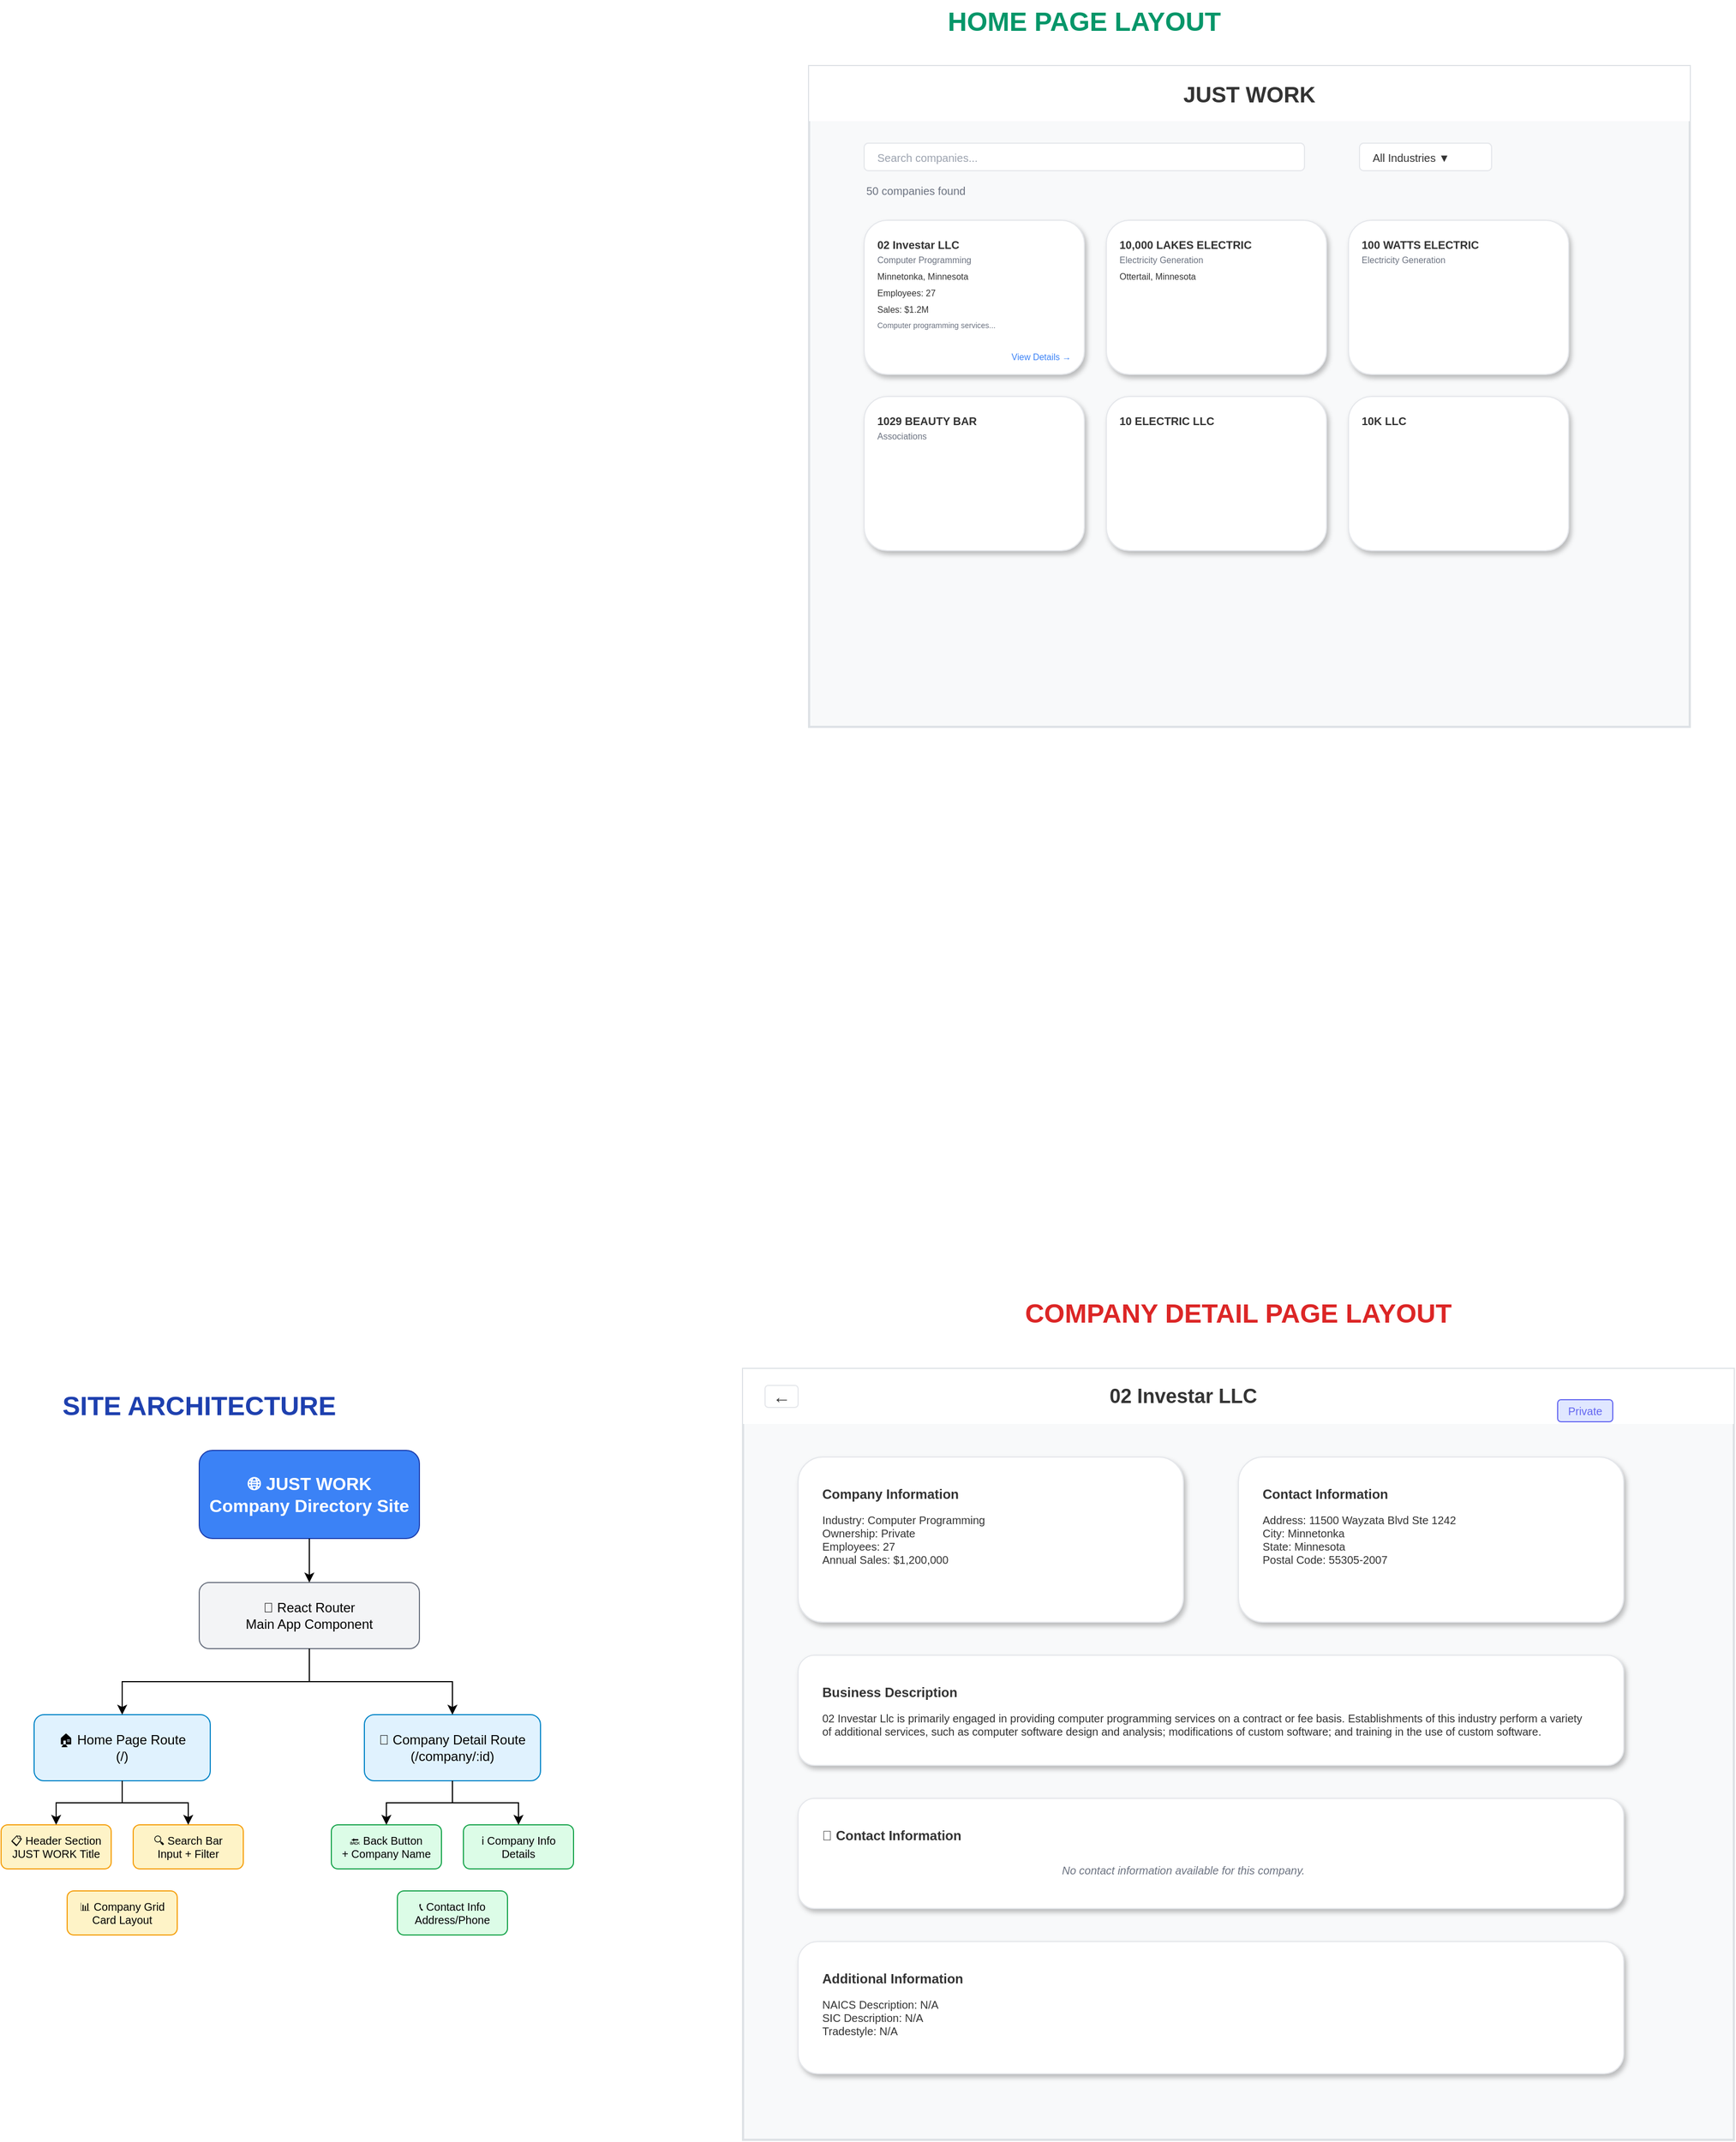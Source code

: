 <mxfile>
    <diagram name="JUST WORK Complete Site Visualization" id="complete-site">
        <mxGraphModel dx="3206" dy="2452" grid="0" gridSize="10" guides="0" tooltips="1" connect="1" arrows="1" fold="1" page="0" pageScale="1" pageWidth="3000" pageHeight="2000" math="0" shadow="0">
            <root>
                <mxCell id="0"/>
                <mxCell id="1" parent="0"/>
                <mxCell id="30" value="" style="group" vertex="1" connectable="0" parent="1">
                    <mxGeometry x="180" y="-423" width="880" height="835" as="geometry"/>
                </mxCell>
                <mxCell id="home-title" value="HOME PAGE LAYOUT" style="text;html=1;strokeColor=none;fillColor=none;align=center;verticalAlign=middle;whiteSpace=wrap;rounded=0;fontSize=24;fontStyle=1;fontColor=#059669;" parent="30" vertex="1">
                    <mxGeometry x="180" width="300" height="40" as="geometry"/>
                </mxCell>
                <mxCell id="home-browser-frame" value="" style="rounded=0;whiteSpace=wrap;html=1;fillColor=#f8f9fa;strokeColor=#dee2e6;strokeWidth=2;" parent="30" vertex="1">
                    <mxGeometry x="80" y="60" width="800" height="600" as="geometry"/>
                </mxCell>
                <mxCell id="home-main-header" value="JUST WORK" style="rounded=0;whiteSpace=wrap;html=1;fillColor=#ffffff;strokeColor=none;fontSize=20;fontStyle=1;fontColor=#333333;align=center;" parent="30" vertex="1">
                    <mxGeometry x="80" y="60" width="800" height="50" as="geometry"/>
                </mxCell>
                <mxCell id="home-search-input" value="Search companies..." style="rounded=1;whiteSpace=wrap;html=1;fillColor=#ffffff;strokeColor=#e5e7eb;fontSize=10;fontColor=#9ca3af;align=left;spacingLeft=10;" parent="30" vertex="1">
                    <mxGeometry x="130" y="130" width="400" height="25" as="geometry"/>
                </mxCell>
                <mxCell id="home-industry-dropdown" value="All Industries ▼" style="rounded=1;whiteSpace=wrap;html=1;fillColor=#ffffff;strokeColor=#e5e7eb;fontSize=10;fontColor=#333333;align=left;spacingLeft=10;" parent="30" vertex="1">
                    <mxGeometry x="580" y="130" width="120" height="25" as="geometry"/>
                </mxCell>
                <mxCell id="home-results-text" value="50 companies found" style="text;html=1;strokeColor=none;fillColor=none;align=left;verticalAlign=middle;whiteSpace=wrap;rounded=0;fontSize=10;fontColor=#6b7280;" parent="30" vertex="1">
                    <mxGeometry x="130" y="165" width="150" height="15" as="geometry"/>
                </mxCell>
                <mxCell id="home-card1" value="" style="rounded=1;whiteSpace=wrap;html=1;fillColor=#ffffff;strokeColor=#e5e7eb;shadow=1;" parent="30" vertex="1">
                    <mxGeometry x="130" y="200" width="200" height="140" as="geometry"/>
                </mxCell>
                <mxCell id="home-card1-title" value="02 Investar LLC" style="text;html=1;strokeColor=none;fillColor=none;align=left;verticalAlign=top;whiteSpace=wrap;rounded=0;fontSize=10;fontStyle=1;fontColor=#333333;" parent="30" vertex="1">
                    <mxGeometry x="140" y="210" width="180" height="15" as="geometry"/>
                </mxCell>
                <mxCell id="home-card1-industry" value="Computer Programming" style="text;html=1;strokeColor=none;fillColor=none;align=left;verticalAlign=top;whiteSpace=wrap;rounded=0;fontSize=8;fontColor=#6b7280;" parent="30" vertex="1">
                    <mxGeometry x="140" y="225" width="180" height="12" as="geometry"/>
                </mxCell>
                <mxCell id="home-card1-location" value="Minnetonka, Minnesota" style="text;html=1;strokeColor=none;fillColor=none;align=left;verticalAlign=top;whiteSpace=wrap;rounded=0;fontSize=8;fontColor=#333333;" parent="30" vertex="1">
                    <mxGeometry x="140" y="240" width="180" height="12" as="geometry"/>
                </mxCell>
                <mxCell id="home-card1-employees" value="Employees: 27" style="text;html=1;strokeColor=none;fillColor=none;align=left;verticalAlign=top;whiteSpace=wrap;rounded=0;fontSize=8;fontColor=#333333;" parent="30" vertex="1">
                    <mxGeometry x="140" y="255" width="180" height="12" as="geometry"/>
                </mxCell>
                <mxCell id="home-card1-sales" value="Sales: $1.2M" style="text;html=1;strokeColor=none;fillColor=none;align=left;verticalAlign=top;whiteSpace=wrap;rounded=0;fontSize=8;fontColor=#333333;" parent="30" vertex="1">
                    <mxGeometry x="140" y="270" width="180" height="12" as="geometry"/>
                </mxCell>
                <mxCell id="home-card1-desc" value="Computer programming services..." style="text;html=1;strokeColor=none;fillColor=none;align=left;verticalAlign=top;whiteSpace=wrap;rounded=0;fontSize=7;fontColor=#6b7280;" parent="30" vertex="1">
                    <mxGeometry x="140" y="285" width="180" height="30" as="geometry"/>
                </mxCell>
                <mxCell id="home-card1-link" value="View Details →" style="text;html=1;strokeColor=none;fillColor=none;align=right;verticalAlign=bottom;whiteSpace=wrap;rounded=0;fontSize=8;fontColor=#3b82f6;" parent="30" vertex="1">
                    <mxGeometry x="240" y="320" width="80" height="12" as="geometry"/>
                </mxCell>
                <mxCell id="home-card2" value="" style="rounded=1;whiteSpace=wrap;html=1;fillColor=#ffffff;strokeColor=#e5e7eb;shadow=1;" parent="30" vertex="1">
                    <mxGeometry x="350" y="200" width="200" height="140" as="geometry"/>
                </mxCell>
                <mxCell id="home-card2-title" value="10,000 LAKES ELECTRIC" style="text;html=1;strokeColor=none;fillColor=none;align=left;verticalAlign=top;whiteSpace=wrap;rounded=0;fontSize=10;fontStyle=1;fontColor=#333333;" parent="30" vertex="1">
                    <mxGeometry x="360" y="210" width="180" height="15" as="geometry"/>
                </mxCell>
                <mxCell id="home-card2-industry" value="Electricity Generation" style="text;html=1;strokeColor=none;fillColor=none;align=left;verticalAlign=top;whiteSpace=wrap;rounded=0;fontSize=8;fontColor=#6b7280;" parent="30" vertex="1">
                    <mxGeometry x="360" y="225" width="180" height="12" as="geometry"/>
                </mxCell>
                <mxCell id="home-card2-location" value="Ottertail, Minnesota" style="text;html=1;strokeColor=none;fillColor=none;align=left;verticalAlign=top;whiteSpace=wrap;rounded=0;fontSize=8;fontColor=#333333;" parent="30" vertex="1">
                    <mxGeometry x="360" y="240" width="180" height="12" as="geometry"/>
                </mxCell>
                <mxCell id="home-card3" value="" style="rounded=1;whiteSpace=wrap;html=1;fillColor=#ffffff;strokeColor=#e5e7eb;shadow=1;" parent="30" vertex="1">
                    <mxGeometry x="570" y="200" width="200" height="140" as="geometry"/>
                </mxCell>
                <mxCell id="home-card3-title" value="100 WATTS ELECTRIC" style="text;html=1;strokeColor=none;fillColor=none;align=left;verticalAlign=top;whiteSpace=wrap;rounded=0;fontSize=10;fontStyle=1;fontColor=#333333;" parent="30" vertex="1">
                    <mxGeometry x="580" y="210" width="180" height="15" as="geometry"/>
                </mxCell>
                <mxCell id="home-card3-industry" value="Electricity Generation" style="text;html=1;strokeColor=none;fillColor=none;align=left;verticalAlign=top;whiteSpace=wrap;rounded=0;fontSize=8;fontColor=#6b7280;" parent="30" vertex="1">
                    <mxGeometry x="580" y="225" width="180" height="12" as="geometry"/>
                </mxCell>
                <mxCell id="home-card4" value="" style="rounded=1;whiteSpace=wrap;html=1;fillColor=#ffffff;strokeColor=#e5e7eb;shadow=1;" parent="30" vertex="1">
                    <mxGeometry x="130" y="360" width="200" height="140" as="geometry"/>
                </mxCell>
                <mxCell id="home-card4-title" value="1029 BEAUTY BAR" style="text;html=1;strokeColor=none;fillColor=none;align=left;verticalAlign=top;whiteSpace=wrap;rounded=0;fontSize=10;fontStyle=1;fontColor=#333333;" parent="30" vertex="1">
                    <mxGeometry x="140" y="370" width="180" height="15" as="geometry"/>
                </mxCell>
                <mxCell id="home-card4-industry" value="Associations" style="text;html=1;strokeColor=none;fillColor=none;align=left;verticalAlign=top;whiteSpace=wrap;rounded=0;fontSize=8;fontColor=#6b7280;" parent="30" vertex="1">
                    <mxGeometry x="140" y="385" width="180" height="12" as="geometry"/>
                </mxCell>
                <mxCell id="home-card5" value="" style="rounded=1;whiteSpace=wrap;html=1;fillColor=#ffffff;strokeColor=#e5e7eb;shadow=1;" parent="30" vertex="1">
                    <mxGeometry x="350" y="360" width="200" height="140" as="geometry"/>
                </mxCell>
                <mxCell id="home-card5-title" value="10 ELECTRIC LLC" style="text;html=1;strokeColor=none;fillColor=none;align=left;verticalAlign=top;whiteSpace=wrap;rounded=0;fontSize=10;fontStyle=1;fontColor=#333333;" parent="30" vertex="1">
                    <mxGeometry x="360" y="370" width="180" height="15" as="geometry"/>
                </mxCell>
                <mxCell id="home-card6" value="" style="rounded=1;whiteSpace=wrap;html=1;fillColor=#ffffff;strokeColor=#e5e7eb;shadow=1;" parent="30" vertex="1">
                    <mxGeometry x="570" y="360" width="200" height="140" as="geometry"/>
                </mxCell>
                <mxCell id="home-card6-title" value="10K LLC" style="text;html=1;strokeColor=none;fillColor=none;align=left;verticalAlign=top;whiteSpace=wrap;rounded=0;fontSize=10;fontStyle=1;fontColor=#333333;" parent="30" vertex="1">
                    <mxGeometry x="580" y="370" width="180" height="15" as="geometry"/>
                </mxCell>
                <mxCell id="31" value="" style="group" vertex="1" connectable="0" parent="1">
                    <mxGeometry x="-474" y="834" width="520" height="500" as="geometry"/>
                </mxCell>
                <mxCell id="structure-title" value="SITE ARCHITECTURE" style="text;html=1;strokeColor=none;fillColor=none;align=center;verticalAlign=middle;whiteSpace=wrap;rounded=0;fontSize=24;fontStyle=1;fontColor=#1e40af;" parent="31" vertex="1">
                    <mxGeometry x="30" width="300" height="40" as="geometry"/>
                </mxCell>
                <mxCell id="app-container" value="🌐 JUST WORK&#10;Company Directory Site" style="rounded=1;whiteSpace=wrap;html=1;fillColor=#3b82f6;strokeColor=#1e40af;fontColor=#ffffff;fontSize=16;fontStyle=1;" parent="31" vertex="1">
                    <mxGeometry x="180" y="60" width="200" height="80" as="geometry"/>
                </mxCell>
                <mxCell id="router" value="📱 React Router&#10;Main App Component" style="rounded=1;whiteSpace=wrap;html=1;fillColor=#f3f4f6;strokeColor=#6b7280;fontSize=12;" parent="31" vertex="1">
                    <mxGeometry x="180" y="180" width="200" height="60" as="geometry"/>
                </mxCell>
                <mxCell id="home-route" value="🏠 Home Page Route&#10;(/)" style="rounded=1;whiteSpace=wrap;html=1;fillColor=#e0f2fe;strokeColor=#0284c7;fontSize=12;" parent="31" vertex="1">
                    <mxGeometry x="30" y="300" width="160" height="60" as="geometry"/>
                </mxCell>
                <mxCell id="detail-route" value="🏢 Company Detail Route&#10;(/company/:id)" style="rounded=1;whiteSpace=wrap;html=1;fillColor=#e0f2fe;strokeColor=#0284c7;fontSize=12;" parent="31" vertex="1">
                    <mxGeometry x="330" y="300" width="160" height="60" as="geometry"/>
                </mxCell>
                <mxCell id="header" value="📋 Header Section&#10;JUST WORK Title" style="rounded=1;whiteSpace=wrap;html=1;fillColor=#fef3c7;strokeColor=#f59e0b;fontSize=10;" parent="31" vertex="1">
                    <mxGeometry y="400" width="100" height="40" as="geometry"/>
                </mxCell>
                <mxCell id="search-bar" value="🔍 Search Bar&#10;Input + Filter" style="rounded=1;whiteSpace=wrap;html=1;fillColor=#fef3c7;strokeColor=#f59e0b;fontSize=10;" parent="31" vertex="1">
                    <mxGeometry x="120" y="400" width="100" height="40" as="geometry"/>
                </mxCell>
                <mxCell id="company-grid" value="📊 Company Grid&#10;Card Layout" style="rounded=1;whiteSpace=wrap;html=1;fillColor=#fef3c7;strokeColor=#f59e0b;fontSize=10;" parent="31" vertex="1">
                    <mxGeometry x="60" y="460" width="100" height="40" as="geometry"/>
                </mxCell>
                <mxCell id="detail-header" value="🔙 Back Button&#10;+ Company Name" style="rounded=1;whiteSpace=wrap;html=1;fillColor=#dcfce7;strokeColor=#16a34a;fontSize=10;" parent="31" vertex="1">
                    <mxGeometry x="300" y="400" width="100" height="40" as="geometry"/>
                </mxCell>
                <mxCell id="company-info" value="ℹ️ Company Info&#10;Details" style="rounded=1;whiteSpace=wrap;html=1;fillColor=#dcfce7;strokeColor=#16a34a;fontSize=10;" parent="31" vertex="1">
                    <mxGeometry x="420" y="400" width="100" height="40" as="geometry"/>
                </mxCell>
                <mxCell id="contact-info" value="📞 Contact Info&#10;Address/Phone" style="rounded=1;whiteSpace=wrap;html=1;fillColor=#dcfce7;strokeColor=#16a34a;fontSize=10;" parent="31" vertex="1">
                    <mxGeometry x="360" y="460" width="100" height="40" as="geometry"/>
                </mxCell>
                <mxCell id="conn1" style="edgeStyle=orthogonalEdgeStyle;rounded=0;orthogonalLoop=1;jettySize=auto;html=1;" parent="31" source="app-container" target="router" edge="1">
                    <mxGeometry relative="1" as="geometry"/>
                </mxCell>
                <mxCell id="conn2" style="edgeStyle=orthogonalEdgeStyle;rounded=0;orthogonalLoop=1;jettySize=auto;html=1;" parent="31" source="router" target="home-route" edge="1">
                    <mxGeometry relative="1" as="geometry"/>
                </mxCell>
                <mxCell id="conn3" style="edgeStyle=orthogonalEdgeStyle;rounded=0;orthogonalLoop=1;jettySize=auto;html=1;" parent="31" source="router" target="detail-route" edge="1">
                    <mxGeometry relative="1" as="geometry"/>
                </mxCell>
                <mxCell id="conn4" style="edgeStyle=orthogonalEdgeStyle;rounded=0;orthogonalLoop=1;jettySize=auto;html=1;" parent="31" source="home-route" target="header" edge="1">
                    <mxGeometry relative="1" as="geometry"/>
                </mxCell>
                <mxCell id="conn5" style="edgeStyle=orthogonalEdgeStyle;rounded=0;orthogonalLoop=1;jettySize=auto;html=1;" parent="31" source="home-route" target="search-bar" edge="1">
                    <mxGeometry relative="1" as="geometry"/>
                </mxCell>
                <mxCell id="conn6" style="edgeStyle=orthogonalEdgeStyle;rounded=0;orthogonalLoop=1;jettySize=auto;html=1;" parent="31" source="detail-route" target="detail-header" edge="1">
                    <mxGeometry relative="1" as="geometry"/>
                </mxCell>
                <mxCell id="conn7" style="edgeStyle=orthogonalEdgeStyle;rounded=0;orthogonalLoop=1;jettySize=auto;html=1;" parent="31" source="detail-route" target="company-info" edge="1">
                    <mxGeometry relative="1" as="geometry"/>
                </mxCell>
                <mxCell id="32" value="" style="group" vertex="1" connectable="0" parent="1">
                    <mxGeometry x="200" y="750" width="900" height="770" as="geometry"/>
                </mxCell>
                <mxCell id="detail-title" value="COMPANY DETAIL PAGE LAYOUT" style="text;html=1;strokeColor=none;fillColor=none;align=center;verticalAlign=middle;whiteSpace=wrap;rounded=0;fontSize=24;fontStyle=1;fontColor=#dc2626;" parent="32" vertex="1">
                    <mxGeometry x="200" width="500" height="40" as="geometry"/>
                </mxCell>
                <mxCell id="detail-browser-frame" value="" style="rounded=0;whiteSpace=wrap;html=1;fillColor=#f8f9fa;strokeColor=#dee2e6;strokeWidth=2;" parent="32" vertex="1">
                    <mxGeometry y="70" width="900" height="700" as="geometry"/>
                </mxCell>
                <mxCell id="detail-header-section" value="" style="rounded=0;whiteSpace=wrap;html=1;fillColor=#ffffff;strokeColor=none;" parent="32" vertex="1">
                    <mxGeometry y="70" width="900" height="50" as="geometry"/>
                </mxCell>
                <mxCell id="detail-back-button" value="←" style="rounded=1;whiteSpace=wrap;html=1;fillColor=#ffffff;strokeColor=#e5e7eb;fontSize=16;fontColor=#333333;align=center;" parent="32" vertex="1">
                    <mxGeometry x="20" y="85" width="30" height="20" as="geometry"/>
                </mxCell>
                <mxCell id="detail-company-name" value="02 Investar LLC" style="text;html=1;strokeColor=none;fillColor=none;align=center;verticalAlign=middle;whiteSpace=wrap;rounded=0;fontSize=18;fontStyle=1;fontColor=#333333;" parent="32" vertex="1">
                    <mxGeometry x="300" y="85" width="200" height="20" as="geometry"/>
                </mxCell>
                <mxCell id="detail-company-info-section" value="" style="rounded=1;whiteSpace=wrap;html=1;fillColor=#ffffff;strokeColor=#e5e7eb;shadow=1;" parent="32" vertex="1">
                    <mxGeometry x="50" y="150" width="350" height="150" as="geometry"/>
                </mxCell>
                <mxCell id="detail-company-info-title" value="Company Information" style="text;html=1;strokeColor=none;fillColor=none;align=left;verticalAlign=top;whiteSpace=wrap;rounded=0;fontSize=12;fontStyle=1;fontColor=#333333;" parent="32" vertex="1">
                    <mxGeometry x="70" y="170" width="150" height="15" as="geometry"/>
                </mxCell>
                <mxCell id="detail-industry-info" value="Industry: Computer Programming&#10;Ownership: Private&#10;Employees: 27&#10;Annual Sales: $1,200,000" style="text;html=1;strokeColor=none;fillColor=none;align=left;verticalAlign=top;whiteSpace=wrap;rounded=0;fontSize=10;fontColor=#333333;" parent="32" vertex="1">
                    <mxGeometry x="70" y="195" width="300" height="80" as="geometry"/>
                </mxCell>
                <mxCell id="detail-contact-info-section" value="" style="rounded=1;whiteSpace=wrap;html=1;fillColor=#ffffff;strokeColor=#e5e7eb;shadow=1;" parent="32" vertex="1">
                    <mxGeometry x="450" y="150" width="350" height="150" as="geometry"/>
                </mxCell>
                <mxCell id="detail-contact-info-title" value="Contact Information" style="text;html=1;strokeColor=none;fillColor=none;align=left;verticalAlign=top;whiteSpace=wrap;rounded=0;fontSize=12;fontStyle=1;fontColor=#333333;" parent="32" vertex="1">
                    <mxGeometry x="470" y="170" width="150" height="15" as="geometry"/>
                </mxCell>
                <mxCell id="detail-contact-info" value="Address: 11500 Wayzata Blvd Ste 1242&#10;City: Minnetonka&#10;State: Minnesota&#10;Postal Code: 55305-2007" style="text;html=1;strokeColor=none;fillColor=none;align=left;verticalAlign=top;whiteSpace=wrap;rounded=0;fontSize=10;fontColor=#333333;" parent="32" vertex="1">
                    <mxGeometry x="470" y="195" width="300" height="80" as="geometry"/>
                </mxCell>
                <mxCell id="detail-business-desc-section" value="" style="rounded=1;whiteSpace=wrap;html=1;fillColor=#ffffff;strokeColor=#e5e7eb;shadow=1;" parent="32" vertex="1">
                    <mxGeometry x="50" y="330" width="750" height="100" as="geometry"/>
                </mxCell>
                <mxCell id="detail-business-desc-title" value="Business Description" style="text;html=1;strokeColor=none;fillColor=none;align=left;verticalAlign=top;whiteSpace=wrap;rounded=0;fontSize=12;fontStyle=1;fontColor=#333333;" parent="32" vertex="1">
                    <mxGeometry x="70" y="350" width="150" height="15" as="geometry"/>
                </mxCell>
                <mxCell id="detail-business-desc-text" value="02 Investar Llc is primarily engaged in providing computer programming services on a contract or fee basis. Establishments of this industry perform a variety of additional services, such as computer software design and analysis; modifications of custom software; and training in the use of custom software." style="text;html=1;strokeColor=none;fillColor=none;align=left;verticalAlign=top;whiteSpace=wrap;rounded=0;fontSize=10;fontColor=#333333;" parent="32" vertex="1">
                    <mxGeometry x="70" y="375" width="700" height="45" as="geometry"/>
                </mxCell>
                <mxCell id="detail-contact-persons-section" value="" style="rounded=1;whiteSpace=wrap;html=1;fillColor=#ffffff;strokeColor=#e5e7eb;shadow=1;" parent="32" vertex="1">
                    <mxGeometry x="50" y="460" width="750" height="100" as="geometry"/>
                </mxCell>
                <mxCell id="detail-contact-persons-title" value="👤 Contact Information" style="text;html=1;strokeColor=none;fillColor=none;align=left;verticalAlign=top;whiteSpace=wrap;rounded=0;fontSize=12;fontStyle=1;fontColor=#333333;" parent="32" vertex="1">
                    <mxGeometry x="70" y="480" width="150" height="15" as="geometry"/>
                </mxCell>
                <mxCell id="detail-no-contacts-text" value="No contact information available for this company." style="text;html=1;strokeColor=none;fillColor=none;align=center;verticalAlign=middle;whiteSpace=wrap;rounded=0;fontSize=10;fontColor=#6b7280;fontStyle=2;" parent="32" vertex="1">
                    <mxGeometry x="250" y="515" width="300" height="20" as="geometry"/>
                </mxCell>
                <mxCell id="detail-additional-info-section" value="" style="rounded=1;whiteSpace=wrap;html=1;fillColor=#ffffff;strokeColor=#e5e7eb;shadow=1;" parent="32" vertex="1">
                    <mxGeometry x="50" y="590" width="750" height="120" as="geometry"/>
                </mxCell>
                <mxCell id="detail-additional-info-title" value="Additional Information" style="text;html=1;strokeColor=none;fillColor=none;align=left;verticalAlign=top;whiteSpace=wrap;rounded=0;fontSize=12;fontStyle=1;fontColor=#333333;" parent="32" vertex="1">
                    <mxGeometry x="70" y="610" width="150" height="15" as="geometry"/>
                </mxCell>
                <mxCell id="detail-additional-info" value="NAICS Description: N/A&#10;SIC Description: N/A&#10;Tradestyle: N/A" style="text;html=1;strokeColor=none;fillColor=none;align=left;verticalAlign=top;whiteSpace=wrap;rounded=0;fontSize=10;fontColor=#333333;" parent="32" vertex="1">
                    <mxGeometry x="70" y="635" width="300" height="60" as="geometry"/>
                </mxCell>
                <mxCell id="detail-private-badge" value="Private" style="rounded=1;whiteSpace=wrap;html=1;fillColor=#e0e7ff;strokeColor=#6366f1;fontSize=10;fontColor=#6366f1;align=center;" parent="32" vertex="1">
                    <mxGeometry x="740" y="98" width="50" height="20" as="geometry"/>
                </mxCell>
            </root>
        </mxGraphModel>
    </diagram>
</mxfile>